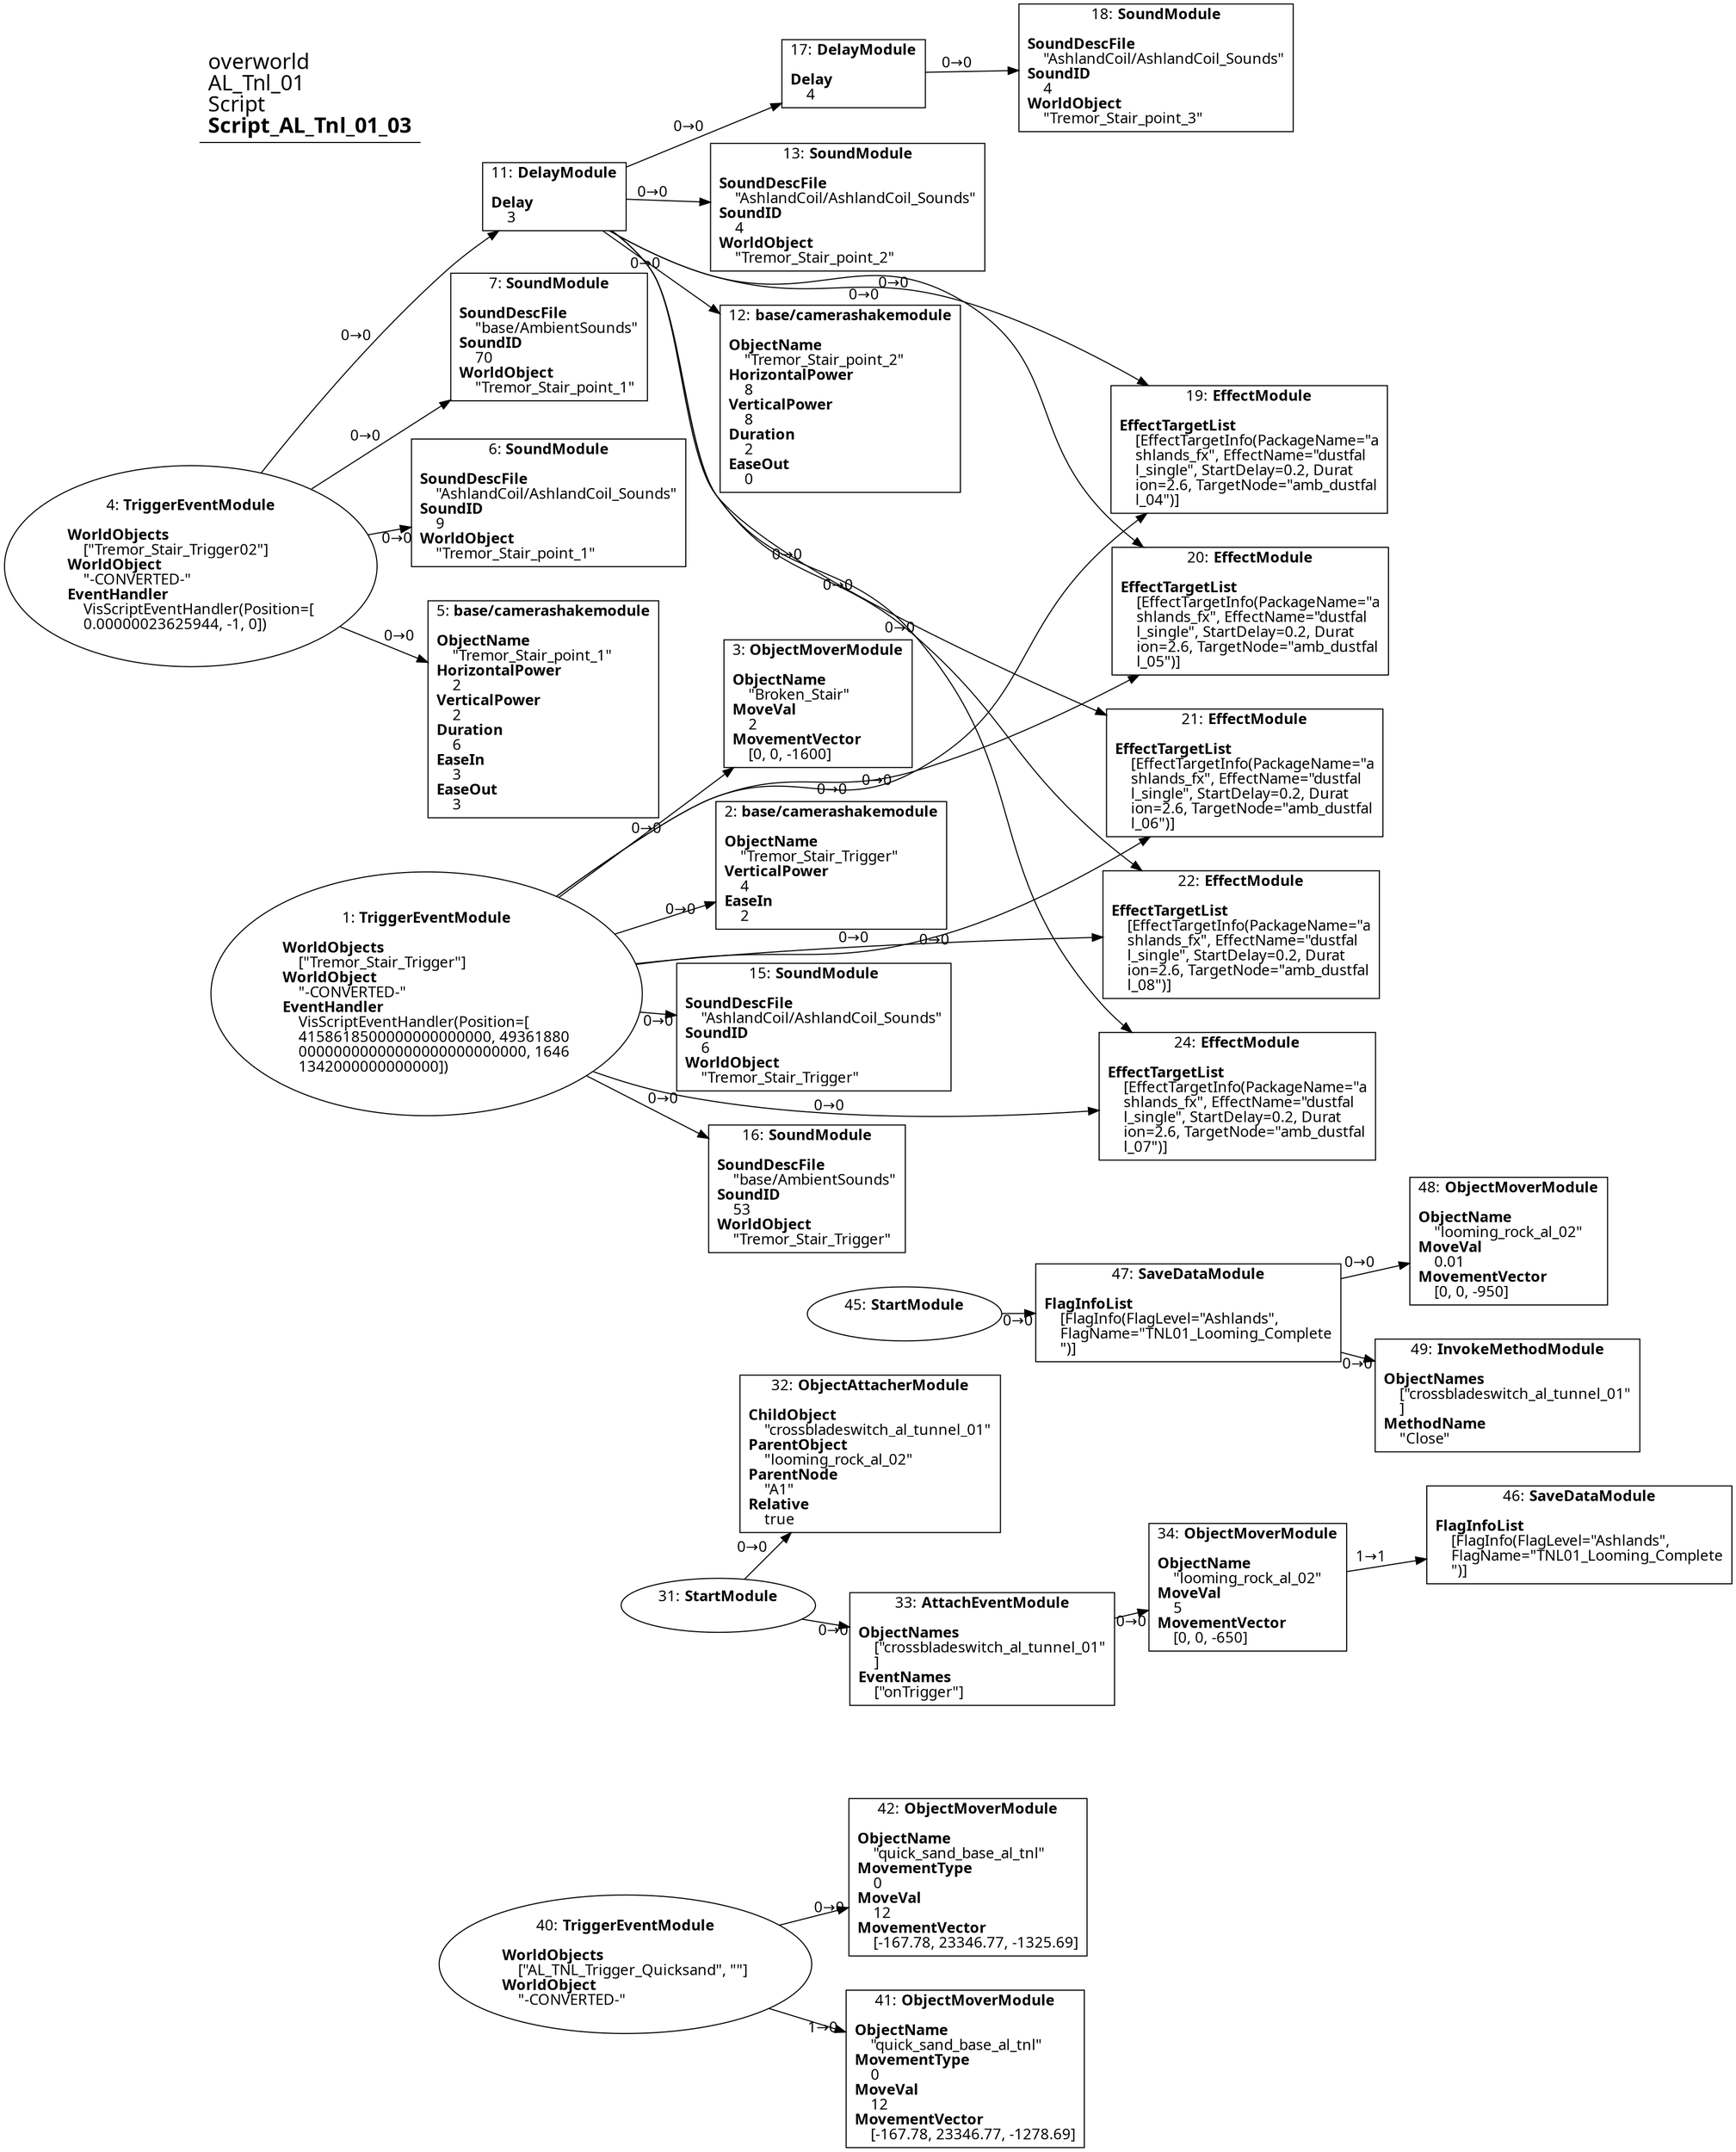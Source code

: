 digraph {
    layout = fdp;
    overlap = prism;
    sep = "+16";
    splines = spline;

    node [ shape = box ];

    graph [ fontname = "Segoe UI" ];
    node [ fontname = "Segoe UI" ];
    edge [ fontname = "Segoe UI" ];

    1 [ label = <1: <b>TriggerEventModule</b><br/><br/><b>WorldObjects</b><br align="left"/>    [&quot;Tremor_Stair_Trigger&quot;]<br align="left"/><b>WorldObject</b><br align="left"/>    &quot;-CONVERTED-&quot;<br align="left"/><b>EventHandler</b><br align="left"/>    VisScriptEventHandler(Position=[<br align="left"/>    4158618500000000000000, 49361880<br align="left"/>    00000000000000000000000000, 1646<br align="left"/>    1342000000000000])<br align="left"/>> ];
    1 [ shape = oval ]
    1 [ pos = "-0.004,-0.41200003!" ];
    1 -> 3 [ label = "0→0" ];
    1 -> 2 [ label = "0→0" ];
    1 -> 15 [ label = "0→0" ];
    1 -> 16 [ label = "0→0" ];
    1 -> 19 [ label = "0→0" ];
    1 -> 20 [ label = "0→0" ];
    1 -> 21 [ label = "0→0" ];
    1 -> 22 [ label = "0→0" ];
    1 -> 24 [ label = "0→0" ];

    2 [ label = <2: <b>base/camerashakemodule</b><br/><br/><b>ObjectName</b><br align="left"/>    &quot;Tremor_Stair_Trigger&quot;<br align="left"/><b>VerticalPower</b><br align="left"/>    4<br align="left"/><b>EaseIn</b><br align="left"/>    2<br align="left"/>> ];
    2 [ pos = "0.43100002,-0.36900002!" ];

    3 [ label = <3: <b>ObjectMoverModule</b><br/><br/><b>ObjectName</b><br align="left"/>    &quot;Broken_Stair&quot;<br align="left"/><b>MoveVal</b><br align="left"/>    2<br align="left"/><b>MovementVector</b><br align="left"/>    [0, 0, -1600]<br align="left"/>> ];
    3 [ pos = "0.42200002,-0.21000001!" ];

    4 [ label = <4: <b>TriggerEventModule</b><br/><br/><b>WorldObjects</b><br align="left"/>    [&quot;Tremor_Stair_Trigger02&quot;]<br align="left"/><b>WorldObject</b><br align="left"/>    &quot;-CONVERTED-&quot;<br align="left"/><b>EventHandler</b><br align="left"/>    VisScriptEventHandler(Position=[<br align="left"/>    0.00000023625944, -1, 0])<br align="left"/>> ];
    4 [ shape = oval ]
    4 [ pos = "-0.21400002,0.17300001!" ];
    4 -> 5 [ label = "0→0" ];
    4 -> 6 [ label = "0→0" ];
    4 -> 7 [ label = "0→0" ];
    4 -> 11 [ label = "0→0" ];

    5 [ label = <5: <b>base/camerashakemodule</b><br/><br/><b>ObjectName</b><br align="left"/>    &quot;Tremor_Stair_point_1&quot;<br align="left"/><b>HorizontalPower</b><br align="left"/>    2<br align="left"/><b>VerticalPower</b><br align="left"/>    2<br align="left"/><b>Duration</b><br align="left"/>    6<br align="left"/><b>EaseIn</b><br align="left"/>    3<br align="left"/><b>EaseOut</b><br align="left"/>    3<br align="left"/>> ];
    5 [ pos = "0.068,0.083000004!" ];

    6 [ label = <6: <b>SoundModule</b><br/><br/><b>SoundDescFile</b><br align="left"/>    &quot;AshlandCoil/AshlandCoil_Sounds&quot;<br align="left"/><b>SoundID</b><br align="left"/>    9<br align="left"/><b>WorldObject</b><br align="left"/>    &quot;Tremor_Stair_point_1&quot;<br align="left"/>> ];
    6 [ pos = "0.071,0.208!" ];

    7 [ label = <7: <b>SoundModule</b><br/><br/><b>SoundDescFile</b><br align="left"/>    &quot;base/AmbientSounds&quot;<br align="left"/><b>SoundID</b><br align="left"/>    70<br align="left"/><b>WorldObject</b><br align="left"/>    &quot;Tremor_Stair_point_1&quot;<br align="left"/>> ];
    7 [ pos = "0.071,0.33600003!" ];

    11 [ label = <11: <b>DelayModule</b><br/><br/><b>Delay</b><br align="left"/>    3<br align="left"/>> ];
    11 [ pos = "0.07300001,0.48900002!" ];
    11 -> 12 [ label = "0→0" ];
    11 -> 13 [ label = "0→0" ];
    11 -> 17 [ label = "0→0" ];
    11 -> 19 [ label = "0→0" ];
    11 -> 20 [ label = "0→0" ];
    11 -> 21 [ label = "0→0" ];
    11 -> 22 [ label = "0→0" ];
    11 -> 24 [ label = "0→0" ];

    12 [ label = <12: <b>base/camerashakemodule</b><br/><br/><b>ObjectName</b><br align="left"/>    &quot;Tremor_Stair_point_2&quot;<br align="left"/><b>HorizontalPower</b><br align="left"/>    8<br align="left"/><b>VerticalPower</b><br align="left"/>    8<br align="left"/><b>Duration</b><br align="left"/>    2<br align="left"/><b>EaseOut</b><br align="left"/>    0<br align="left"/>> ];
    12 [ pos = "0.448,0.377!" ];

    13 [ label = <13: <b>SoundModule</b><br/><br/><b>SoundDescFile</b><br align="left"/>    &quot;AshlandCoil/AshlandCoil_Sounds&quot;<br align="left"/><b>SoundID</b><br align="left"/>    4<br align="left"/><b>WorldObject</b><br align="left"/>    &quot;Tremor_Stair_point_2&quot;<br align="left"/>> ];
    13 [ pos = "0.453,0.5!" ];

    15 [ label = <15: <b>SoundModule</b><br/><br/><b>SoundDescFile</b><br align="left"/>    &quot;AshlandCoil/AshlandCoil_Sounds&quot;<br align="left"/><b>SoundID</b><br align="left"/>    6<br align="left"/><b>WorldObject</b><br align="left"/>    &quot;Tremor_Stair_Trigger&quot;<br align="left"/>> ];
    15 [ pos = "0.423,-0.43600002!" ];

    16 [ label = <16: <b>SoundModule</b><br/><br/><b>SoundDescFile</b><br align="left"/>    &quot;base/AmbientSounds&quot;<br align="left"/><b>SoundID</b><br align="left"/>    53<br align="left"/><b>WorldObject</b><br align="left"/>    &quot;Tremor_Stair_Trigger&quot;<br align="left"/>> ];
    16 [ pos = "0.42200002,-0.578!" ];

    17 [ label = <17: <b>DelayModule</b><br/><br/><b>Delay</b><br align="left"/>    4<br align="left"/>> ];
    17 [ pos = "0.45200002,0.64900005!" ];
    17 -> 18 [ label = "0→0" ];

    18 [ label = <18: <b>SoundModule</b><br/><br/><b>SoundDescFile</b><br align="left"/>    &quot;AshlandCoil/AshlandCoil_Sounds&quot;<br align="left"/><b>SoundID</b><br align="left"/>    4<br align="left"/><b>WorldObject</b><br align="left"/>    &quot;Tremor_Stair_point_3&quot;<br align="left"/>> ];
    18 [ pos = "0.697,0.62200004!" ];

    19 [ label = <19: <b>EffectModule</b><br/><br/><b>EffectTargetList</b><br align="left"/>    [EffectTargetInfo(PackageName=&quot;a<br align="left"/>    shlands_fx&quot;, EffectName=&quot;dustfal<br align="left"/>    l_single&quot;, StartDelay=0.2, Durat<br align="left"/>    ion=2.6, TargetNode=&quot;amb_dustfal<br align="left"/>    l_04&quot;)]<br align="left"/>> ];
    19 [ pos = "0.97300005,0.030000001!" ];

    20 [ label = <20: <b>EffectModule</b><br/><br/><b>EffectTargetList</b><br align="left"/>    [EffectTargetInfo(PackageName=&quot;a<br align="left"/>    shlands_fx&quot;, EffectName=&quot;dustfal<br align="left"/>    l_single&quot;, StartDelay=0.2, Durat<br align="left"/>    ion=2.6, TargetNode=&quot;amb_dustfal<br align="left"/>    l_05&quot;)]<br align="left"/>> ];
    20 [ pos = "0.97400004,-0.072000004!" ];

    21 [ label = <21: <b>EffectModule</b><br/><br/><b>EffectTargetList</b><br align="left"/>    [EffectTargetInfo(PackageName=&quot;a<br align="left"/>    shlands_fx&quot;, EffectName=&quot;dustfal<br align="left"/>    l_single&quot;, StartDelay=0.2, Durat<br align="left"/>    ion=2.6, TargetNode=&quot;amb_dustfal<br align="left"/>    l_06&quot;)]<br align="left"/>> ];
    21 [ pos = "0.97200006,-0.17400001!" ];

    22 [ label = <22: <b>EffectModule</b><br/><br/><b>EffectTargetList</b><br align="left"/>    [EffectTargetInfo(PackageName=&quot;a<br align="left"/>    shlands_fx&quot;, EffectName=&quot;dustfal<br align="left"/>    l_single&quot;, StartDelay=0.2, Durat<br align="left"/>    ion=2.6, TargetNode=&quot;amb_dustfal<br align="left"/>    l_08&quot;)]<br align="left"/>> ];
    22 [ pos = "0.9710001,-0.27100003!" ];

    24 [ label = <24: <b>EffectModule</b><br/><br/><b>EffectTargetList</b><br align="left"/>    [EffectTargetInfo(PackageName=&quot;a<br align="left"/>    shlands_fx&quot;, EffectName=&quot;dustfal<br align="left"/>    l_single&quot;, StartDelay=0.2, Durat<br align="left"/>    ion=2.6, TargetNode=&quot;amb_dustfal<br align="left"/>    l_07&quot;)]<br align="left"/>> ];
    24 [ pos = "0.97,-0.37!" ];

    31 [ label = <31: <b>StartModule</b><br/><br/>> ];
    31 [ shape = oval ]
    31 [ pos = "0.42200002,-1.177!" ];
    31 -> 32 [ label = "0→0" ];
    31 -> 33 [ label = "0→0" ];

    32 [ label = <32: <b>ObjectAttacherModule</b><br/><br/><b>ChildObject</b><br align="left"/>    &quot;crossbladeswitch_al_tunnel_01&quot;<br align="left"/><b>ParentObject</b><br align="left"/>    &quot;looming_rock_al_02&quot;<br align="left"/><b>ParentNode</b><br align="left"/>    &quot;A1&quot;<br align="left"/><b>Relative</b><br align="left"/>    true<br align="left"/>> ];
    32 [ pos = "0.707,-0.947!" ];

    33 [ label = <33: <b>AttachEventModule</b><br/><br/><b>ObjectNames</b><br align="left"/>    [&quot;crossbladeswitch_al_tunnel_01&quot;<br align="left"/>    ]<br align="left"/><b>EventNames</b><br align="left"/>    [&quot;onTrigger&quot;]<br align="left"/>> ];
    33 [ pos = "0.703,-1.222!" ];
    33 -> 34 [ label = "0→0" ];

    34 [ label = <34: <b>ObjectMoverModule</b><br/><br/><b>ObjectName</b><br align="left"/>    &quot;looming_rock_al_02&quot;<br align="left"/><b>MoveVal</b><br align="left"/>    5<br align="left"/><b>MovementVector</b><br align="left"/>    [0, 0, -650]<br align="left"/>> ];
    34 [ pos = "0.98,-1.1580001!" ];
    34 -> 46 [ label = "1→1" ];

    40 [ label = <40: <b>TriggerEventModule</b><br/><br/><b>WorldObjects</b><br align="left"/>    [&quot;AL_TNL_Trigger_Quicksand&quot;, &quot;&quot;]<br align="left"/><b>WorldObject</b><br align="left"/>    &quot;-CONVERTED-&quot;<br align="left"/>> ];
    40 [ shape = oval ]
    40 [ pos = "0.22900002,-1.6790001!" ];
    40 -> 41 [ label = "1→0" ];
    40 -> 42 [ label = "0→0" ];

    41 [ label = <41: <b>ObjectMoverModule</b><br/><br/><b>ObjectName</b><br align="left"/>    &quot;quick_sand_base_al_tnl&quot;<br align="left"/><b>MovementType</b><br align="left"/>    0<br align="left"/><b>MoveVal</b><br align="left"/>    12<br align="left"/><b>MovementVector</b><br align="left"/>    [-167.78, 23346.77, -1278.69]<br align="left"/>> ];
    41 [ pos = "0.59300005,-1.7950001!" ];

    42 [ label = <42: <b>ObjectMoverModule</b><br/><br/><b>ObjectName</b><br align="left"/>    &quot;quick_sand_base_al_tnl&quot;<br align="left"/><b>MovementType</b><br align="left"/>    0<br align="left"/><b>MoveVal</b><br align="left"/>    12<br align="left"/><b>MovementVector</b><br align="left"/>    [-167.78, 23346.77, -1325.69]<br align="left"/>> ];
    42 [ pos = "0.596,-1.588!" ];

    45 [ label = <45: <b>StartModule</b><br/><br/>> ];
    45 [ shape = oval ]
    45 [ pos = "0.63100004,-0.822!" ];
    45 -> 47 [ label = "0→0" ];

    46 [ label = <46: <b>SaveDataModule</b><br/><br/><b>FlagInfoList</b><br align="left"/>    [FlagInfo(FlagLevel=&quot;Ashlands&quot;, <br align="left"/>    FlagName=&quot;TNL01_Looming_Complete<br align="left"/>    &quot;)]<br align="left"/>> ];
    46 [ pos = "1.258,-1.08!" ];

    47 [ label = <47: <b>SaveDataModule</b><br/><br/><b>FlagInfoList</b><br align="left"/>    [FlagInfo(FlagLevel=&quot;Ashlands&quot;, <br align="left"/>    FlagName=&quot;TNL01_Looming_Complete<br align="left"/>    &quot;)]<br align="left"/>> ];
    47 [ pos = "0.90000004,-0.87700003!" ];
    47 -> 48 [ label = "0→0" ];
    47 -> 49 [ label = "0→0" ];

    48 [ label = <48: <b>ObjectMoverModule</b><br/><br/><b>ObjectName</b><br align="left"/>    &quot;looming_rock_al_02&quot;<br align="left"/><b>MoveVal</b><br align="left"/>    0.01<br align="left"/><b>MovementVector</b><br align="left"/>    [0, 0, -950]<br align="left"/>> ];
    48 [ pos = "1.1910001,-0.80300003!" ];

    49 [ label = <49: <b>InvokeMethodModule</b><br/><br/><b>ObjectNames</b><br align="left"/>    [&quot;crossbladeswitch_al_tunnel_01&quot;<br align="left"/>    ]<br align="left"/><b>MethodName</b><br align="left"/>    &quot;Close&quot;<br align="left"/>> ];
    49 [ pos = "1.189,-0.95300007!" ];

    title [ pos = "-0.215,0.65000004!" ];
    title [ shape = underline ];
    title [ label = <<font point-size="20">overworld<br align="left"/>AL_Tnl_01<br align="left"/>Script<br align="left"/><b>Script_AL_Tnl_01_03</b><br align="left"/></font>> ];
}
